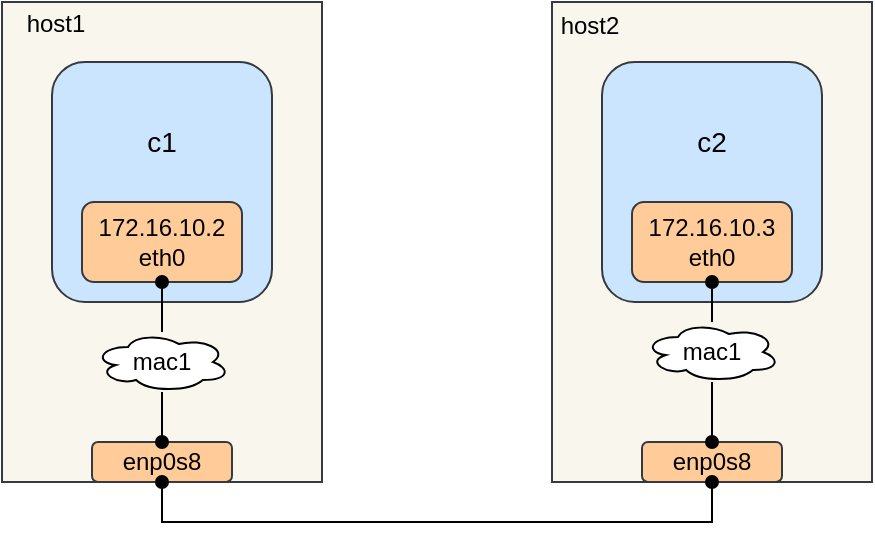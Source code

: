 <mxfile version="10.6.1" type="github"><diagram id="7o0ZSE578Gy9J5eGu5mp" name="Page-1"><mxGraphModel dx="1074" dy="535" grid="1" gridSize="10" guides="1" tooltips="1" connect="1" arrows="1" fold="1" page="1" pageScale="1" pageWidth="827" pageHeight="1169" math="0" shadow="0"><root><mxCell id="0"/><mxCell id="1" parent="0"/><mxCell id="13InxEQNv-s4RQXMGNty-1" value="" style="rounded=0;whiteSpace=wrap;html=1;fillColor=#f9f7ed;strokeColor=#36393d;" vertex="1" parent="1"><mxGeometry x="70" y="80" width="160" height="240" as="geometry"/></mxCell><mxCell id="13InxEQNv-s4RQXMGNty-2" value="" style="rounded=1;whiteSpace=wrap;html=1;fillColor=#cce5ff;strokeColor=#36393d;" vertex="1" parent="1"><mxGeometry x="95" y="110" width="110" height="120" as="geometry"/></mxCell><mxCell id="13InxEQNv-s4RQXMGNty-3" value="enp0s8" style="rounded=1;whiteSpace=wrap;html=1;fillColor=#ffcc99;strokeColor=#36393d;" vertex="1" parent="1"><mxGeometry x="115" y="300" width="70" height="20" as="geometry"/></mxCell><mxCell id="13InxEQNv-s4RQXMGNty-5" value="172.16.10.2&lt;br&gt;eth0&lt;br&gt;" style="rounded=1;whiteSpace=wrap;html=1;fillColor=#ffcc99;strokeColor=#36393d;" vertex="1" parent="1"><mxGeometry x="110" y="180" width="80" height="40" as="geometry"/></mxCell><mxCell id="13InxEQNv-s4RQXMGNty-6" value="&lt;font style=&quot;font-size: 14px&quot;&gt;c1&lt;/font&gt;" style="text;html=1;strokeColor=none;fillColor=none;align=center;verticalAlign=middle;whiteSpace=wrap;rounded=0;" vertex="1" parent="1"><mxGeometry x="130" y="140" width="40" height="20" as="geometry"/></mxCell><mxCell id="13InxEQNv-s4RQXMGNty-7" value="" style="rounded=0;whiteSpace=wrap;html=1;fillColor=#f9f7ed;strokeColor=#36393d;" vertex="1" parent="1"><mxGeometry x="345" y="80" width="160" height="240" as="geometry"/></mxCell><mxCell id="13InxEQNv-s4RQXMGNty-8" value="" style="rounded=1;whiteSpace=wrap;html=1;fillColor=#cce5ff;strokeColor=#36393d;" vertex="1" parent="1"><mxGeometry x="370" y="110" width="110" height="120" as="geometry"/></mxCell><mxCell id="13InxEQNv-s4RQXMGNty-9" value="enp0s8" style="rounded=1;whiteSpace=wrap;html=1;fillColor=#ffcc99;strokeColor=#36393d;" vertex="1" parent="1"><mxGeometry x="390" y="300" width="70" height="20" as="geometry"/></mxCell><mxCell id="13InxEQNv-s4RQXMGNty-10" value="172.16.10.3&lt;br&gt;eth0&lt;br&gt;" style="rounded=1;whiteSpace=wrap;html=1;fillColor=#ffcc99;strokeColor=#36393d;" vertex="1" parent="1"><mxGeometry x="385" y="180" width="80" height="40" as="geometry"/></mxCell><mxCell id="13InxEQNv-s4RQXMGNty-11" value="&lt;font style=&quot;font-size: 14px&quot;&gt;c2&lt;/font&gt;" style="text;html=1;strokeColor=none;fillColor=none;align=center;verticalAlign=middle;whiteSpace=wrap;rounded=0;" vertex="1" parent="1"><mxGeometry x="405" y="140" width="40" height="20" as="geometry"/></mxCell><mxCell id="13InxEQNv-s4RQXMGNty-12" value="host1" style="text;html=1;strokeColor=none;fillColor=none;align=center;verticalAlign=middle;whiteSpace=wrap;rounded=0;" vertex="1" parent="1"><mxGeometry x="77" y="81" width="40" height="20" as="geometry"/></mxCell><mxCell id="13InxEQNv-s4RQXMGNty-13" value="host2" style="text;html=1;strokeColor=none;fillColor=none;align=center;verticalAlign=middle;whiteSpace=wrap;rounded=0;" vertex="1" parent="1"><mxGeometry x="344" y="82" width="40" height="20" as="geometry"/></mxCell><mxCell id="13InxEQNv-s4RQXMGNty-15" style="edgeStyle=orthogonalEdgeStyle;rounded=0;orthogonalLoop=1;jettySize=auto;html=1;exitX=0.5;exitY=1;exitDx=0;exitDy=0;endArrow=oval;endFill=1;startArrow=none;startFill=0;" edge="1" parent="1" source="13InxEQNv-s4RQXMGNty-18" target="13InxEQNv-s4RQXMGNty-3"><mxGeometry relative="1" as="geometry"/></mxCell><mxCell id="13InxEQNv-s4RQXMGNty-16" style="edgeStyle=orthogonalEdgeStyle;rounded=0;orthogonalLoop=1;jettySize=auto;html=1;exitX=0.5;exitY=1;exitDx=0;exitDy=0;startArrow=none;startFill=0;endArrow=oval;endFill=1;" edge="1" parent="1" source="13InxEQNv-s4RQXMGNty-20" target="13InxEQNv-s4RQXMGNty-9"><mxGeometry relative="1" as="geometry"/></mxCell><mxCell id="13InxEQNv-s4RQXMGNty-17" style="edgeStyle=orthogonalEdgeStyle;rounded=0;orthogonalLoop=1;jettySize=auto;html=1;exitX=0.5;exitY=1;exitDx=0;exitDy=0;entryX=0.5;entryY=1;entryDx=0;entryDy=0;startArrow=oval;startFill=1;endArrow=oval;endFill=1;" edge="1" parent="1" source="13InxEQNv-s4RQXMGNty-3" target="13InxEQNv-s4RQXMGNty-9"><mxGeometry relative="1" as="geometry"/></mxCell><mxCell id="13InxEQNv-s4RQXMGNty-18" value="mac1" style="ellipse;shape=cloud;whiteSpace=wrap;html=1;" vertex="1" parent="1"><mxGeometry x="116" y="245" width="68" height="30" as="geometry"/></mxCell><mxCell id="13InxEQNv-s4RQXMGNty-19" style="edgeStyle=orthogonalEdgeStyle;rounded=0;orthogonalLoop=1;jettySize=auto;html=1;exitX=0.5;exitY=1;exitDx=0;exitDy=0;endArrow=none;endFill=0;startArrow=oval;startFill=1;" edge="1" parent="1" source="13InxEQNv-s4RQXMGNty-5" target="13InxEQNv-s4RQXMGNty-18"><mxGeometry relative="1" as="geometry"><mxPoint x="150" y="220" as="sourcePoint"/><mxPoint x="150" y="300" as="targetPoint"/></mxGeometry></mxCell><mxCell id="13InxEQNv-s4RQXMGNty-20" value="mac1" style="ellipse;shape=cloud;whiteSpace=wrap;html=1;" vertex="1" parent="1"><mxGeometry x="391" y="240" width="68" height="30" as="geometry"/></mxCell><mxCell id="13InxEQNv-s4RQXMGNty-21" style="edgeStyle=orthogonalEdgeStyle;rounded=0;orthogonalLoop=1;jettySize=auto;html=1;exitX=0.5;exitY=1;exitDx=0;exitDy=0;startArrow=oval;startFill=1;endArrow=none;endFill=0;" edge="1" parent="1" source="13InxEQNv-s4RQXMGNty-10" target="13InxEQNv-s4RQXMGNty-20"><mxGeometry relative="1" as="geometry"><mxPoint x="425" y="220" as="sourcePoint"/><mxPoint x="425" y="300" as="targetPoint"/></mxGeometry></mxCell></root></mxGraphModel></diagram></mxfile>